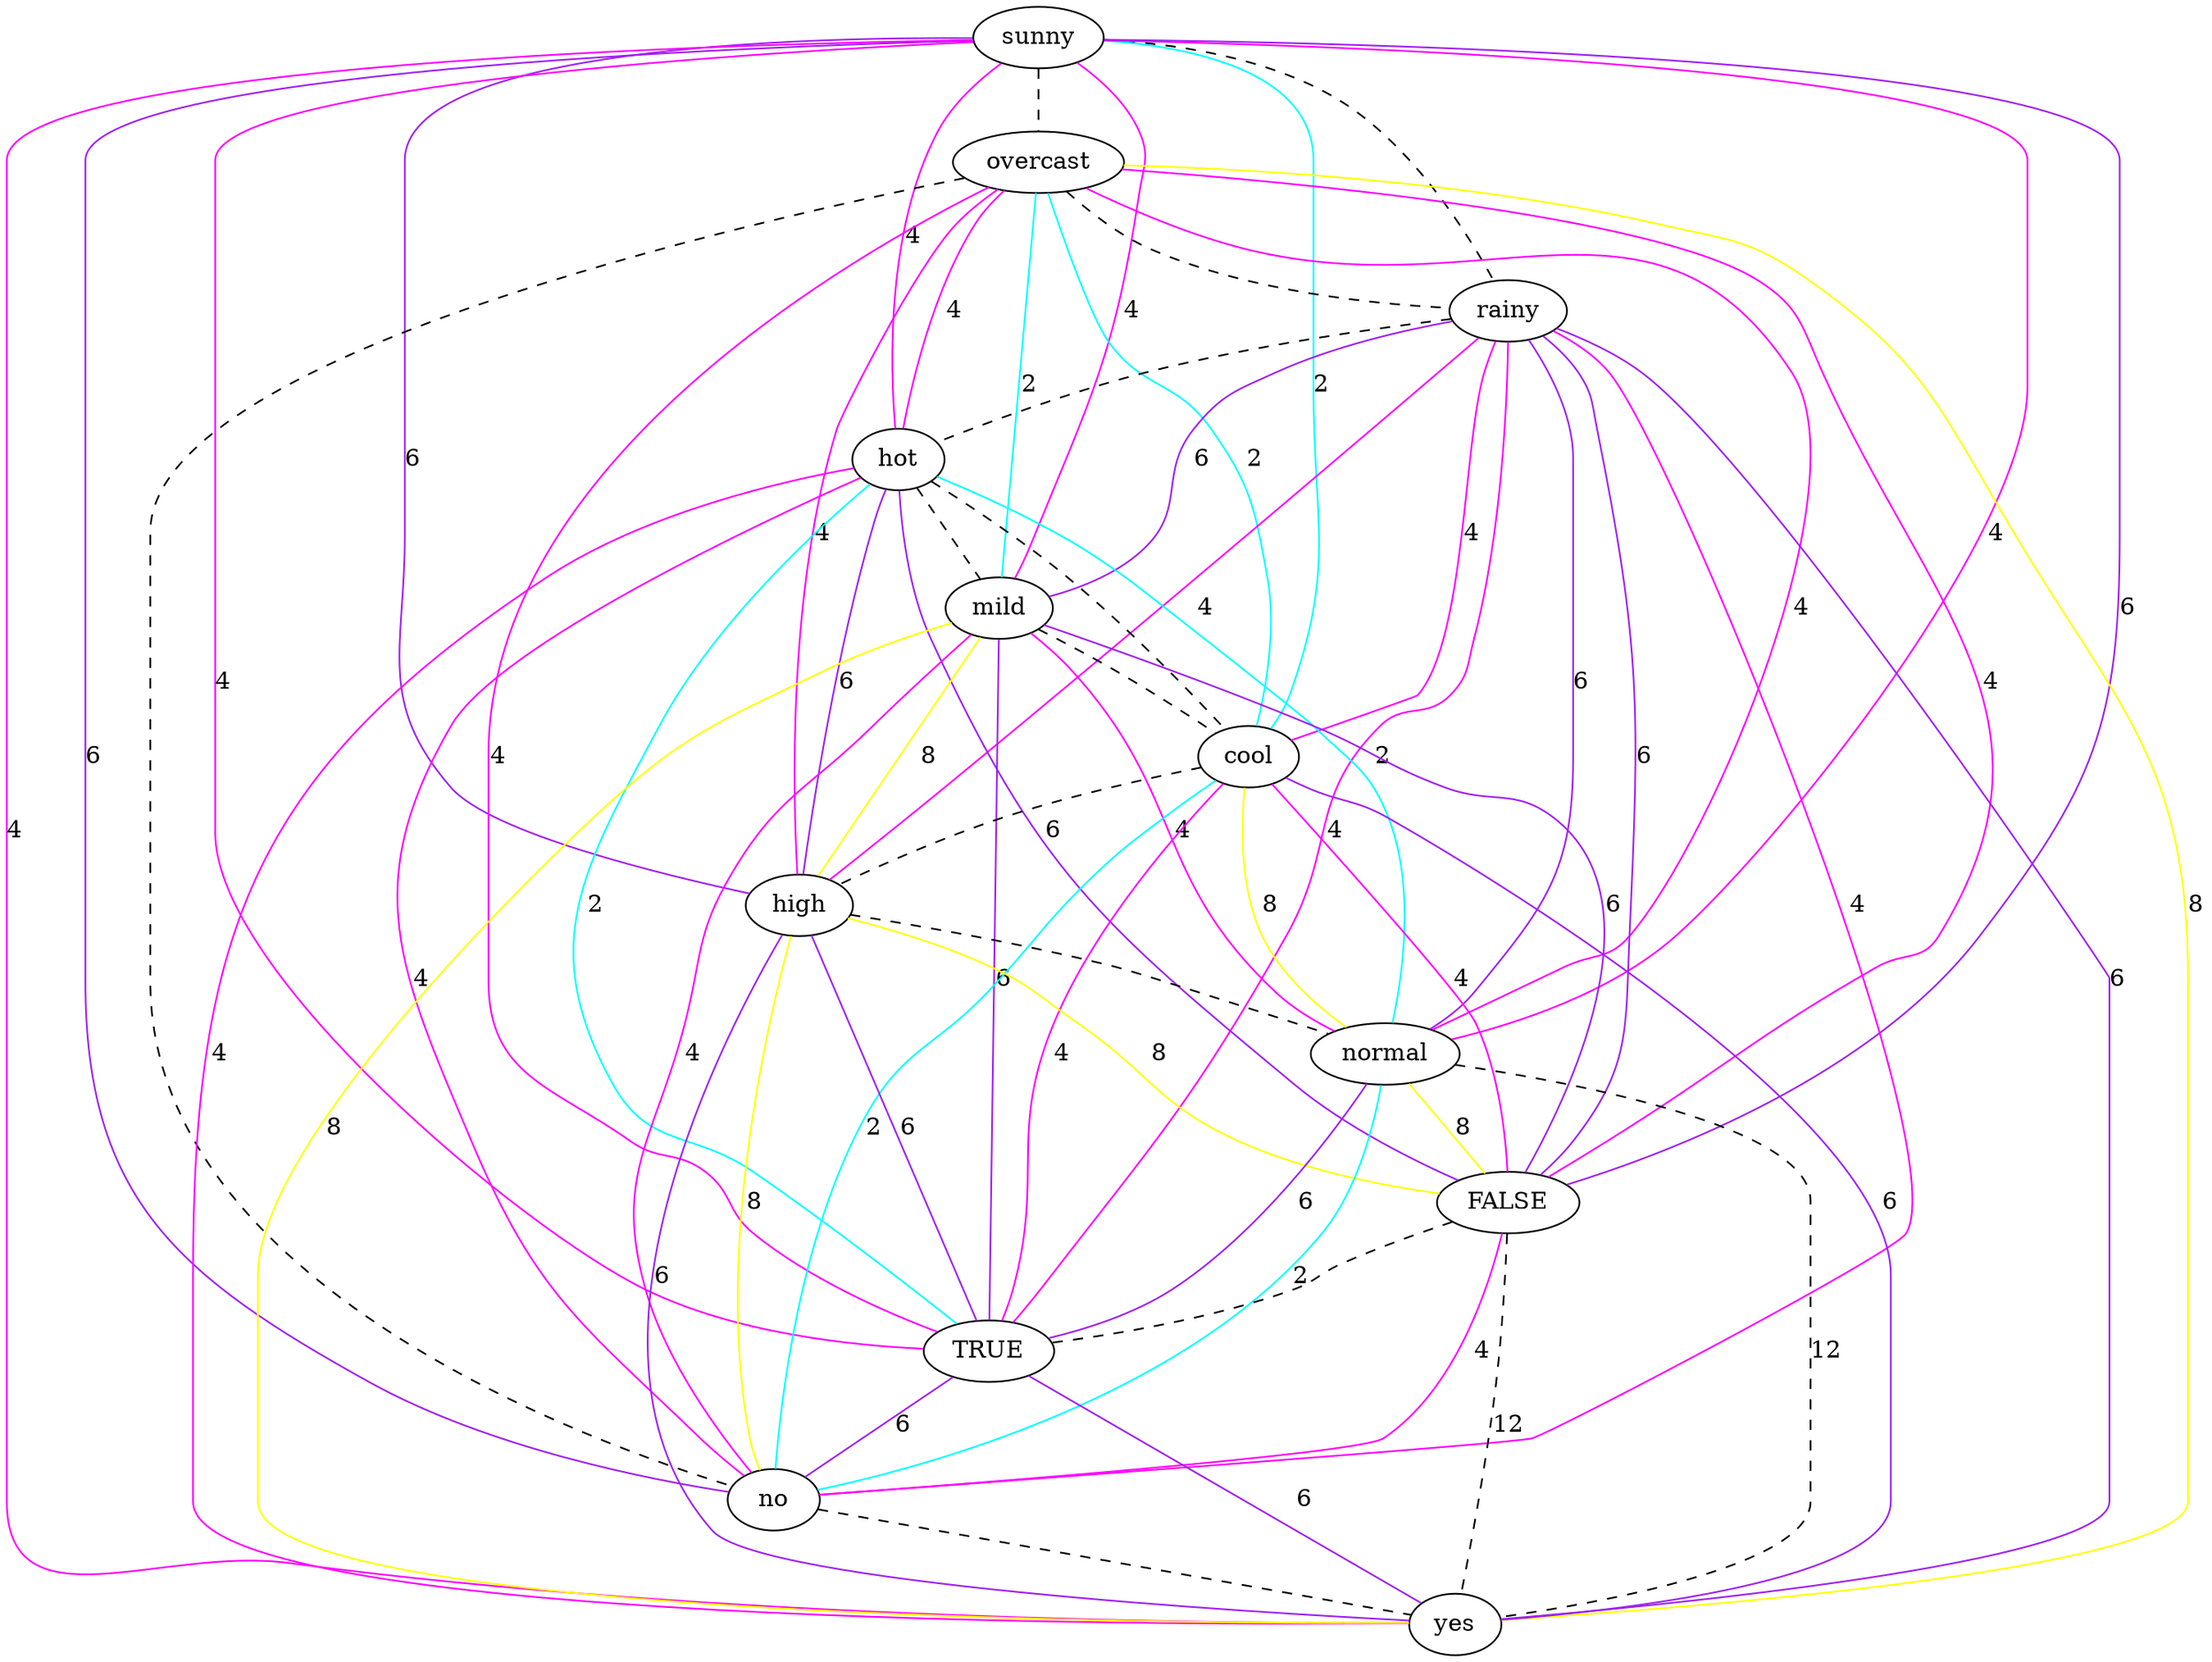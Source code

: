 strict graph "" {
sunny;
overcast;
rainy;
hot;
mild;
cool;
high;
normal;
FALSE;
TRUE;
no;
yes;
sunny -- overcast  [color=black, style=dashed];
sunny -- rainy  [color=black, style=dashed];
sunny -- hot  [color=magenta, label=4, style=solid];
sunny -- mild  [color=magenta, label=4, style=solid];
sunny -- cool  [color=cyan, label=2, style=solid];
sunny -- high  [color=purple, label=6, style=solid];
sunny -- normal  [color=magenta, label=4, style=solid];
sunny -- FALSE  [color=purple, label=6, style=solid];
sunny -- TRUE  [color=magenta, label=4, style=solid];
sunny -- no  [color=purple, label=6, style=solid];
sunny -- yes  [color=magenta, label=4, style=solid];
overcast -- rainy  [color=black, style=dashed];
overcast -- hot  [color=magenta, label=4, style=solid];
overcast -- mild  [color=cyan, label=2, style=solid];
overcast -- cool  [color=cyan, label=2, style=solid];
overcast -- high  [color=magenta, label=4, style=solid];
overcast -- normal  [color=magenta, label=4, style=solid];
overcast -- FALSE  [color=magenta, label=4, style=solid];
overcast -- TRUE  [color=magenta, label=4, style=solid];
overcast -- no  [color=black, style=dashed];
overcast -- yes  [color=yellow, label=8, style=solid];
rainy -- hot  [color=black, style=dashed];
rainy -- mild  [color=purple, label=6, style=solid];
rainy -- cool  [color=magenta, label=4, style=solid];
rainy -- high  [color=magenta, label=4, style=solid];
rainy -- normal  [color=purple, label=6, style=solid];
rainy -- FALSE  [color=purple, label=6, style=solid];
rainy -- TRUE  [color=magenta, label=4, style=solid];
rainy -- no  [color=magenta, label=4, style=solid];
rainy -- yes  [color=purple, label=6, style=solid];
hot -- mild  [color=black, style=dashed];
hot -- cool  [color=black, style=dashed];
hot -- high  [color=purple, label=6, style=solid];
hot -- normal  [color=cyan, label=2, style=solid];
hot -- FALSE  [color=purple, label=6, style=solid];
hot -- TRUE  [color=cyan, label=2, style=solid];
hot -- no  [color=magenta, label=4, style=solid];
hot -- yes  [color=magenta, label=4, style=solid];
mild -- cool  [color=black, style=dashed];
mild -- high  [color=yellow, label=8, style=solid];
mild -- normal  [color=magenta, label=4, style=solid];
mild -- FALSE  [color=purple, label=6, style=solid];
mild -- TRUE  [color=purple, label=6, style=solid];
mild -- no  [color=magenta, label=4, style=solid];
mild -- yes  [color=yellow, label=8, style=solid];
cool -- high  [color=black, style=dashed];
cool -- normal  [color=yellow, label=8, style=solid];
cool -- FALSE  [color=magenta, label=4, style=solid];
cool -- TRUE  [color=magenta, label=4, style=solid];
cool -- no  [color=cyan, label=2, style=solid];
cool -- yes  [color=purple, label=6, style=solid];
high -- normal  [color=black, style=dashed];
high -- FALSE  [color=yellow, label=8, style=solid];
high -- TRUE  [color=purple, label=6, style=solid];
high -- no  [color=yellow, label=8, style=solid];
high -- yes  [color=purple, label=6, style=solid];
normal -- FALSE  [color=yellow, label=8, style=solid];
normal -- TRUE  [color=purple, label=6, style=solid];
normal -- no  [color=cyan, label=2, style=solid];
normal -- yes  [color=black, label=12, style=dashed];
FALSE -- TRUE  [color=black, style=dashed];
FALSE -- no  [color=magenta, label=4, style=solid];
FALSE -- yes  [color=black, label=12, style=dashed];
TRUE -- no  [color=purple, label=6, style=solid];
TRUE -- yes  [color=purple, label=6, style=solid];
no -- yes  [color=black, style=dashed];
}
